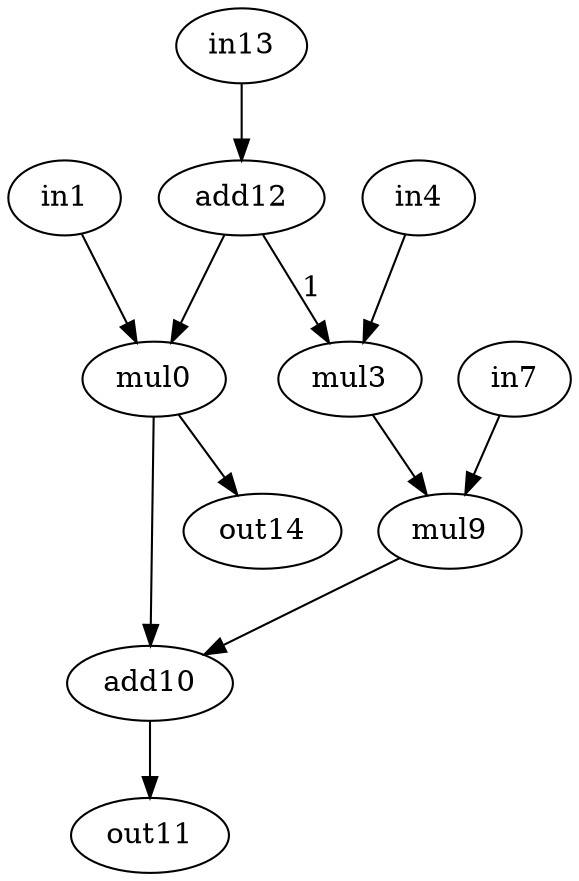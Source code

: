 strict digraph "atax" {
0 [alap=2, asap=2, label=mul0, op=mul];
1 [alap=1, asap=0, label=in1, op=in];
3 [alap=2, asap=2, label=mul3, op=mul];
4 [alap=1, asap=0, label=in4, op=in];
7 [alap=2, asap=0, label=in7, op=in];
9 [alap=3, asap=3, label=mul9, op=mul];
10 [alap=4, asap=4, label=add10, op=add];
11 [alap=5, asap=5, label=out11, op=out];
12 [alap=1, asap=1, label=add12, op=addi, value=2];
13 [alap=0, asap=0, label=in13, op=in];
14 [alap=3, asap=3, label=out14, op=out];
0 -> 10  [port=0, w=0];
0 -> 14  [port=0, w=0];
1 -> 0  [port=0, w=0];
3 -> 9  [port=0, w=0];
4 -> 3  [port=0, w=0];
7 -> 9  [port=1, w=0];
9 -> 10  [port=1, w=0];
10 -> 11  [port=0, w=0];
12 -> 0  [port=1, w=0];
12 -> 3  [label=1, port=1, w=1];
13 -> 12  [port=0, w=0];
}
